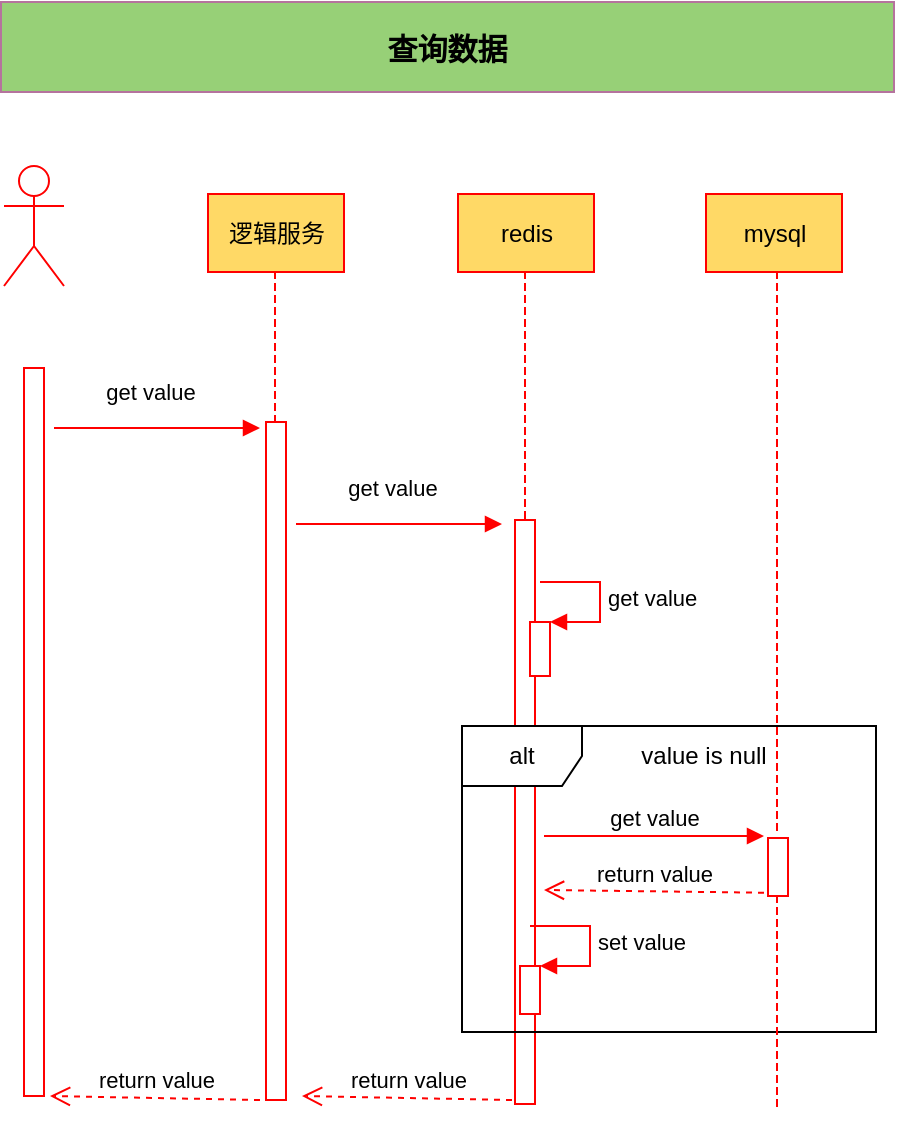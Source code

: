 <mxfile version="20.0.1" type="github">
  <diagram id="mMxJj-c8VBn48qBRDS8L" name="Page-1">
    <mxGraphModel dx="1422" dy="762" grid="0" gridSize="10" guides="1" tooltips="1" connect="1" arrows="1" fold="1" page="1" pageScale="1" pageWidth="827" pageHeight="1169" math="0" shadow="0">
      <root>
        <mxCell id="0" />
        <mxCell id="1" parent="0" />
        <mxCell id="z6KhFCeTX4yOgjB6BVxA-1" value="" style="shape=umlActor;verticalLabelPosition=bottom;verticalAlign=top;html=1;strokeColor=#FF0000;" parent="1" vertex="1">
          <mxGeometry x="163" y="190" width="30" height="60" as="geometry" />
        </mxCell>
        <mxCell id="z6KhFCeTX4yOgjB6BVxA-2" value="" style="html=1;points=[];perimeter=orthogonalPerimeter;strokeColor=#FF0000;shadow=0;" parent="1" vertex="1">
          <mxGeometry x="173" y="291" width="10" height="364" as="geometry" />
        </mxCell>
        <mxCell id="z6KhFCeTX4yOgjB6BVxA-3" value="" style="html=1;points=[];perimeter=orthogonalPerimeter;strokeColor=#FF0000;" parent="1" vertex="1">
          <mxGeometry x="294" y="318" width="10" height="339" as="geometry" />
        </mxCell>
        <mxCell id="z6KhFCeTX4yOgjB6BVxA-4" value="" style="html=1;points=[];perimeter=orthogonalPerimeter;strokeColor=#FF0000;" parent="1" vertex="1">
          <mxGeometry x="418.5" y="367" width="10" height="292" as="geometry" />
        </mxCell>
        <mxCell id="z6KhFCeTX4yOgjB6BVxA-6" value="逻辑服务" style="html=1;strokeColor=#FF0000;fillColor=#FFD966;" parent="1" vertex="1">
          <mxGeometry x="265" y="204" width="68" height="39" as="geometry" />
        </mxCell>
        <mxCell id="z6KhFCeTX4yOgjB6BVxA-7" value="redis" style="html=1;strokeColor=#FF0000;fillColor=#FFD966;" parent="1" vertex="1">
          <mxGeometry x="390" y="204" width="68" height="39" as="geometry" />
        </mxCell>
        <mxCell id="z6KhFCeTX4yOgjB6BVxA-16" value="" style="html=1;points=[];perimeter=orthogonalPerimeter;shadow=0;strokeColor=#FF0000;" parent="1" vertex="1">
          <mxGeometry x="426" y="418" width="10" height="27" as="geometry" />
        </mxCell>
        <mxCell id="z6KhFCeTX4yOgjB6BVxA-17" value="get value" style="edgeStyle=orthogonalEdgeStyle;html=1;align=left;spacingLeft=2;endArrow=block;rounded=0;entryX=1;entryY=0;elbow=vertical;strokeColor=#FF0000;" parent="1" target="z6KhFCeTX4yOgjB6BVxA-16" edge="1">
          <mxGeometry relative="1" as="geometry">
            <mxPoint x="431" y="398" as="sourcePoint" />
            <Array as="points">
              <mxPoint x="461" y="398" />
            </Array>
          </mxGeometry>
        </mxCell>
        <mxCell id="z6KhFCeTX4yOgjB6BVxA-18" value="alt" style="shape=umlFrame;whiteSpace=wrap;html=1;shadow=0;strokeColor=#000000;" parent="1" vertex="1">
          <mxGeometry x="392" y="470" width="207" height="153" as="geometry" />
        </mxCell>
        <mxCell id="6Fqfc0VOmwdHo4DhHVjG-14" value="get value" style="html=1;verticalAlign=bottom;endArrow=block;rounded=0;strokeColor=#FF0000;" edge="1" parent="1">
          <mxGeometry x="-0.068" y="9" width="80" relative="1" as="geometry">
            <mxPoint x="188" y="321" as="sourcePoint" />
            <mxPoint x="291" y="321" as="targetPoint" />
            <mxPoint as="offset" />
          </mxGeometry>
        </mxCell>
        <mxCell id="6Fqfc0VOmwdHo4DhHVjG-15" value="get value" style="html=1;verticalAlign=bottom;endArrow=block;rounded=0;strokeColor=#FF0000;" edge="1" parent="1">
          <mxGeometry x="-0.068" y="9" width="80" relative="1" as="geometry">
            <mxPoint x="309" y="369" as="sourcePoint" />
            <mxPoint x="412" y="369" as="targetPoint" />
            <mxPoint as="offset" />
          </mxGeometry>
        </mxCell>
        <mxCell id="6Fqfc0VOmwdHo4DhHVjG-16" value="" style="html=1;points=[];perimeter=orthogonalPerimeter;strokeColor=#FF0000;" vertex="1" parent="1">
          <mxGeometry x="545" y="526" width="10" height="29" as="geometry" />
        </mxCell>
        <mxCell id="6Fqfc0VOmwdHo4DhHVjG-17" value="get value" style="html=1;verticalAlign=bottom;endArrow=block;entryX=0;entryY=0;rounded=0;strokeColor=#FF0000;" edge="1" parent="1">
          <mxGeometry relative="1" as="geometry">
            <mxPoint x="433" y="525" as="sourcePoint" />
            <mxPoint x="543" y="525" as="targetPoint" />
          </mxGeometry>
        </mxCell>
        <mxCell id="6Fqfc0VOmwdHo4DhHVjG-18" value="return value" style="html=1;verticalAlign=bottom;endArrow=open;dashed=1;endSize=8;exitX=0;exitY=0.95;rounded=0;strokeColor=#FF0000;" edge="1" parent="1">
          <mxGeometry relative="1" as="geometry">
            <mxPoint x="433" y="552" as="targetPoint" />
            <mxPoint x="543" y="553.35" as="sourcePoint" />
          </mxGeometry>
        </mxCell>
        <mxCell id="6Fqfc0VOmwdHo4DhHVjG-19" value="" style="html=1;points=[];perimeter=orthogonalPerimeter;strokeColor=#FF0000;" vertex="1" parent="1">
          <mxGeometry x="421" y="590" width="10" height="24" as="geometry" />
        </mxCell>
        <mxCell id="6Fqfc0VOmwdHo4DhHVjG-20" value="set value" style="edgeStyle=orthogonalEdgeStyle;html=1;align=left;spacingLeft=2;endArrow=block;rounded=0;entryX=1;entryY=0;strokeColor=#FF0000;" edge="1" target="6Fqfc0VOmwdHo4DhHVjG-19" parent="1">
          <mxGeometry relative="1" as="geometry">
            <mxPoint x="426" y="570" as="sourcePoint" />
            <Array as="points">
              <mxPoint x="456" y="570" />
            </Array>
          </mxGeometry>
        </mxCell>
        <mxCell id="6Fqfc0VOmwdHo4DhHVjG-21" value="return value" style="html=1;verticalAlign=bottom;endArrow=open;dashed=1;endSize=8;rounded=0;strokeColor=#FF0000;" edge="1" parent="1">
          <mxGeometry relative="1" as="geometry">
            <mxPoint x="417" y="657" as="sourcePoint" />
            <mxPoint x="312" y="655" as="targetPoint" />
          </mxGeometry>
        </mxCell>
        <mxCell id="6Fqfc0VOmwdHo4DhHVjG-22" value="value is null" style="text;align=center;fontStyle=0;verticalAlign=middle;spacingLeft=3;spacingRight=3;strokeColor=none;rotatable=0;points=[[0,0.5],[1,0.5]];portConstraint=eastwest;" vertex="1" parent="1">
          <mxGeometry x="473" y="471" width="80" height="26" as="geometry" />
        </mxCell>
        <mxCell id="6Fqfc0VOmwdHo4DhHVjG-29" value="mysql" style="html=1;strokeColor=#FF0000;fillColor=#FFD966;" vertex="1" parent="1">
          <mxGeometry x="514" y="204" width="68" height="39" as="geometry" />
        </mxCell>
        <mxCell id="6Fqfc0VOmwdHo4DhHVjG-32" value="" style="shape=partialRectangle;fillColor=none;align=left;verticalAlign=middle;strokeColor=none;spacingLeft=34;rotatable=0;points=[[0,0.5],[1,0.5]];portConstraint=eastwest;dropTarget=0;" vertex="1" parent="1">
          <mxGeometry x="548.5" y="243" width="3" height="281" as="geometry" />
        </mxCell>
        <mxCell id="6Fqfc0VOmwdHo4DhHVjG-33" value="" style="shape=partialRectangle;top=0;left=0;bottom=0;fillColor=none;stokeWidth=1;dashed=1;align=left;verticalAlign=middle;spacingLeft=4;spacingRight=4;overflow=hidden;rotatable=0;points=[];portConstraint=eastwest;part=1;strokeColor=#FF0000;" vertex="1" connectable="0" parent="6Fqfc0VOmwdHo4DhHVjG-32">
          <mxGeometry width="1" height="281" as="geometry" />
        </mxCell>
        <mxCell id="6Fqfc0VOmwdHo4DhHVjG-34" value="" style="shape=partialRectangle;fillColor=none;align=left;verticalAlign=middle;strokeColor=none;spacingLeft=34;rotatable=0;points=[[0,0.5],[1,0.5]];portConstraint=eastwest;dropTarget=0;" vertex="1" parent="1">
          <mxGeometry x="548.5" y="555" width="3" height="108" as="geometry" />
        </mxCell>
        <mxCell id="6Fqfc0VOmwdHo4DhHVjG-35" value="" style="shape=partialRectangle;top=0;left=0;bottom=0;fillColor=none;stokeWidth=1;dashed=1;align=left;verticalAlign=middle;spacingLeft=4;spacingRight=4;overflow=hidden;rotatable=0;points=[];portConstraint=eastwest;part=1;strokeColor=#FF0000;" vertex="1" connectable="0" parent="6Fqfc0VOmwdHo4DhHVjG-34">
          <mxGeometry width="1" height="108" as="geometry" />
        </mxCell>
        <mxCell id="6Fqfc0VOmwdHo4DhHVjG-36" value="" style="shape=partialRectangle;fillColor=none;align=left;verticalAlign=middle;strokeColor=none;spacingLeft=34;rotatable=0;points=[[0,0.5],[1,0.5]];portConstraint=eastwest;dropTarget=0;" vertex="1" parent="1">
          <mxGeometry x="422.5" y="243" width="3" height="123" as="geometry" />
        </mxCell>
        <mxCell id="6Fqfc0VOmwdHo4DhHVjG-37" value="" style="shape=partialRectangle;top=0;left=0;bottom=0;fillColor=none;stokeWidth=1;dashed=1;align=left;verticalAlign=middle;spacingLeft=4;spacingRight=4;overflow=hidden;rotatable=0;points=[];portConstraint=eastwest;part=1;strokeColor=#FF0000;" vertex="1" connectable="0" parent="6Fqfc0VOmwdHo4DhHVjG-36">
          <mxGeometry width="1" height="123.0" as="geometry" />
        </mxCell>
        <mxCell id="6Fqfc0VOmwdHo4DhHVjG-38" value="" style="shape=partialRectangle;fillColor=none;align=left;verticalAlign=middle;strokeColor=none;spacingLeft=34;rotatable=0;points=[[0,0.5],[1,0.5]];portConstraint=eastwest;dropTarget=0;" vertex="1" parent="1">
          <mxGeometry x="297.5" y="243" width="3" height="76" as="geometry" />
        </mxCell>
        <mxCell id="6Fqfc0VOmwdHo4DhHVjG-39" value="" style="shape=partialRectangle;top=0;left=0;bottom=0;fillColor=none;stokeWidth=1;dashed=1;align=left;verticalAlign=middle;spacingLeft=4;spacingRight=4;overflow=hidden;rotatable=0;points=[];portConstraint=eastwest;part=1;strokeColor=#FF0000;" vertex="1" connectable="0" parent="6Fqfc0VOmwdHo4DhHVjG-38">
          <mxGeometry width="1" height="76.0" as="geometry" />
        </mxCell>
        <mxCell id="6Fqfc0VOmwdHo4DhHVjG-42" value="return value" style="html=1;verticalAlign=bottom;endArrow=open;dashed=1;endSize=8;rounded=0;strokeColor=#FF0000;" edge="1" parent="1">
          <mxGeometry relative="1" as="geometry">
            <mxPoint x="291" y="657" as="sourcePoint" />
            <mxPoint x="186" y="655" as="targetPoint" />
          </mxGeometry>
        </mxCell>
        <mxCell id="6Fqfc0VOmwdHo4DhHVjG-43" value="查询数据" style="text;align=center;fontStyle=1;verticalAlign=middle;spacingLeft=3;spacingRight=3;strokeColor=#B5739D;rotatable=0;points=[[0,0.5],[1,0.5]];portConstraint=eastwest;fillColor=#97D077;fontSize=15;" vertex="1" parent="1">
          <mxGeometry x="161.5" y="108" width="446.5" height="45" as="geometry" />
        </mxCell>
      </root>
    </mxGraphModel>
  </diagram>
</mxfile>
